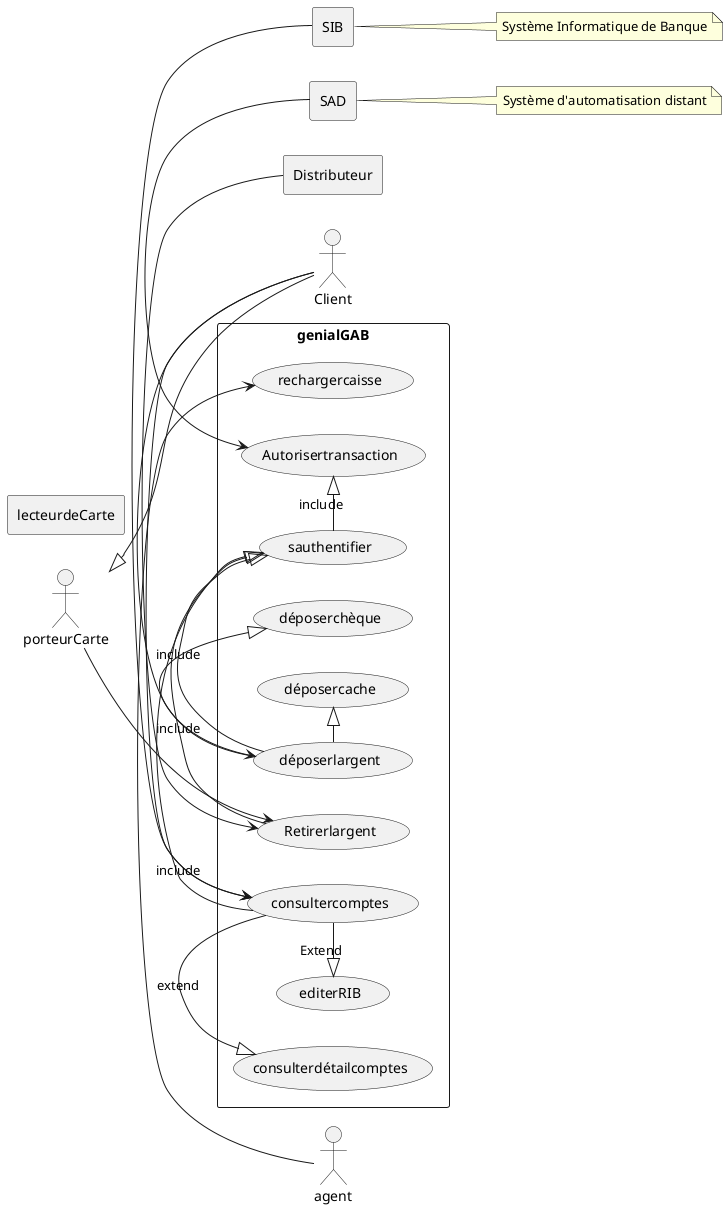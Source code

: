 @startuml Genial GAB

left to right direction
rectangle genialGAB{
    (Retirerlargent)
    (sauthentifier)
    (déposerlargent)
    (Autorisertransaction)
    (déposercache)
    (déposerchèque)
    (editerRIB)
    (consultercomptes)
    (consulterdétailcomptes)
    (rechargercaisse)
}
' acteurs humains
:agent:
:porteurCarte:
:Client:

' acteurs non humains
rectangle Distributeur{

}
rectangle lecteurdeCarte{

}
rectangle SAD{
    
}
rectangle SIB{

}

' les relations
agent -> rechargercaisse
Client -> consultercomptes
Client -> déposerlargent
porteurCarte <|-- Client
porteurCarte -> Retirerlargent
Distributeur -> Retirerlargent
SAD -> Autorisertransaction
SIB -> consultercomptes


' Relation entre les cas d'utilisation
Retirerlargent -|> sauthentifier: include
déposerlargent -|> sauthentifier: include
sauthentifier -|> Autorisertransaction: include
consultercomptes -|> sauthentifier: include
déposerlargent -|> déposerchèque
déposerlargent -|> déposercache
editerRIB <|- consultercomptes: Extend
consulterdétailcomptes <|- consultercomptes: extend
note right of (SIB)
Système Informatique de Banque
end note

note right of (SAD)
Système d'automatisation distant
end note
@enduml